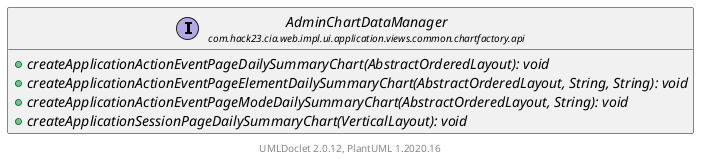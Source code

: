 @startuml
    set namespaceSeparator none
    hide empty fields
    hide empty methods

    interface "<size:14>AdminChartDataManager\n<size:10>com.hack23.cia.web.impl.ui.application.views.common.chartfactory.api" as com.hack23.cia.web.impl.ui.application.views.common.chartfactory.api.AdminChartDataManager [[AdminChartDataManager.html]] {
        {abstract} +createApplicationActionEventPageDailySummaryChart(AbstractOrderedLayout): void
        {abstract} +createApplicationActionEventPageElementDailySummaryChart(AbstractOrderedLayout, String, String): void
        {abstract} +createApplicationActionEventPageModeDailySummaryChart(AbstractOrderedLayout, String): void
        {abstract} +createApplicationSessionPageDailySummaryChart(VerticalLayout): void
    }

    center footer UMLDoclet 2.0.12, PlantUML 1.2020.16
@enduml
